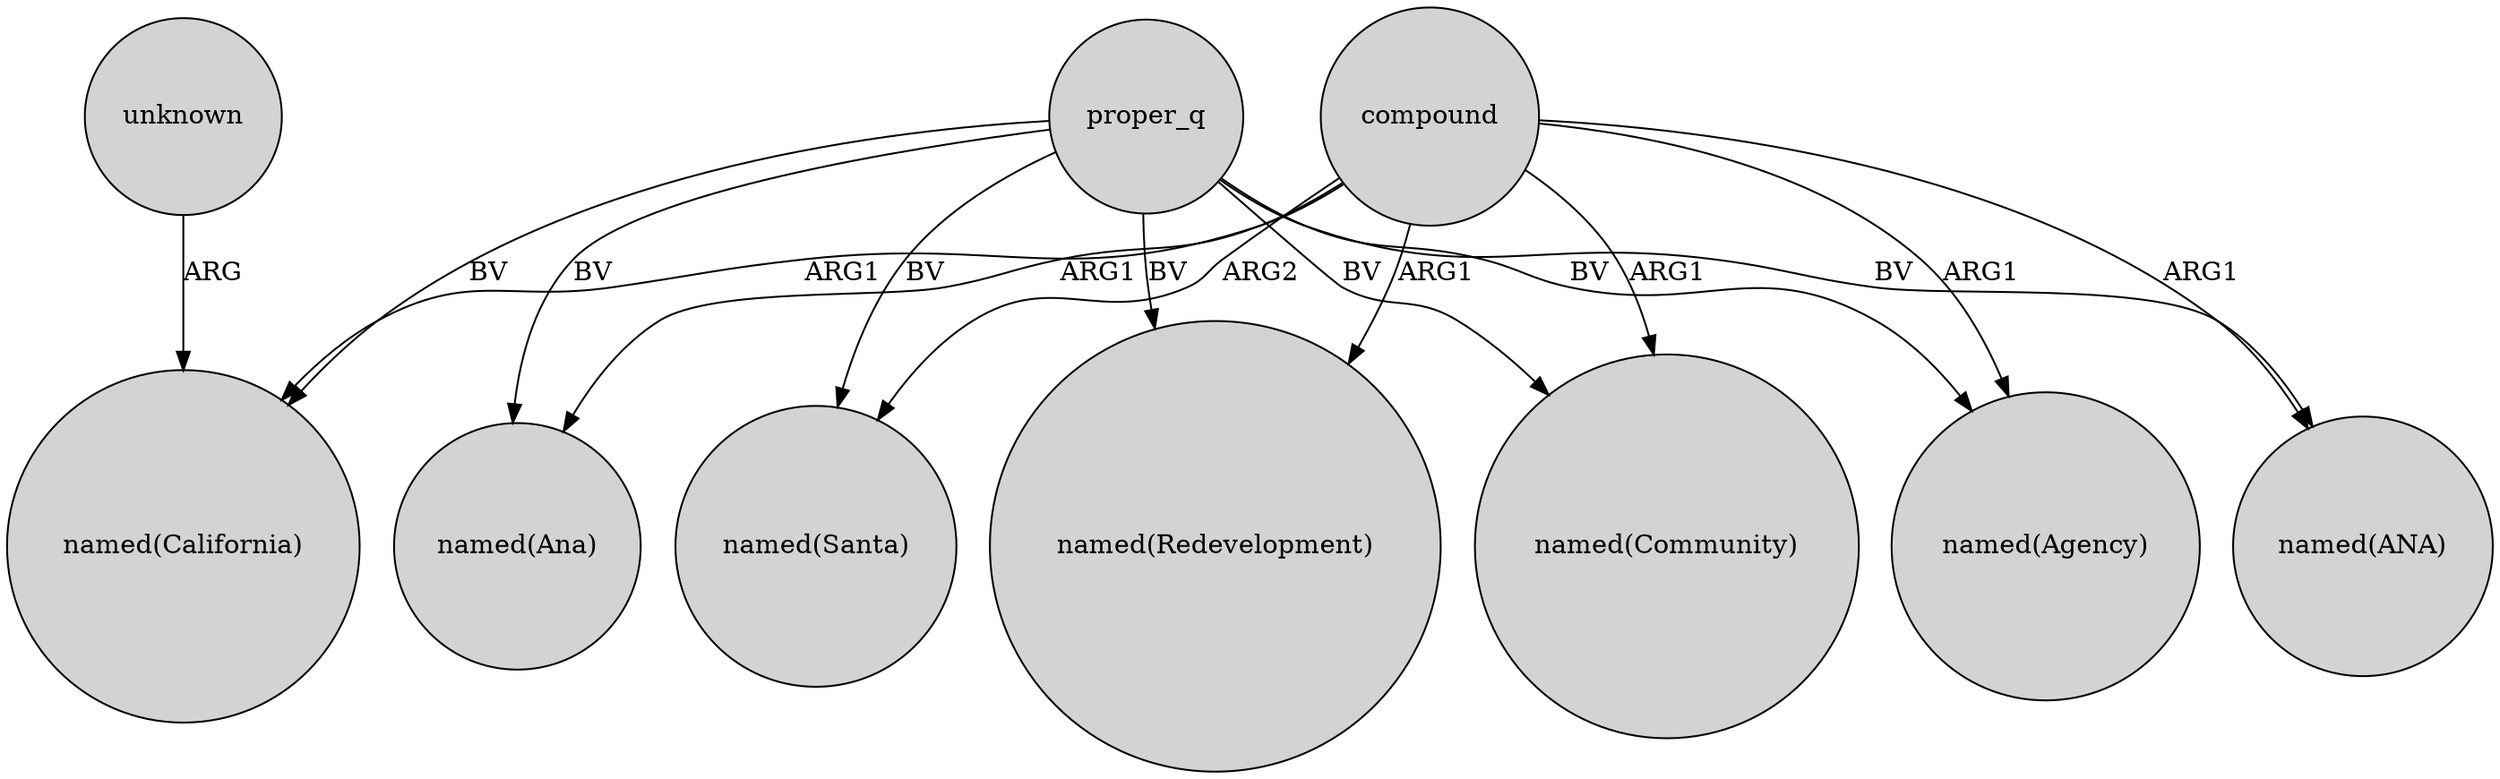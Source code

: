 digraph {
	node [shape=circle style=filled]
	compound -> "named(Santa)" [label=ARG2]
	proper_q -> "named(California)" [label=BV]
	compound -> "named(California)" [label=ARG1]
	compound -> "named(Ana)" [label=ARG1]
	compound -> "named(Community)" [label=ARG1]
	proper_q -> "named(ANA)" [label=BV]
	proper_q -> "named(Community)" [label=BV]
	proper_q -> "named(Agency)" [label=BV]
	proper_q -> "named(Santa)" [label=BV]
	compound -> "named(Redevelopment)" [label=ARG1]
	compound -> "named(Agency)" [label=ARG1]
	compound -> "named(ANA)" [label=ARG1]
	unknown -> "named(California)" [label=ARG]
	proper_q -> "named(Ana)" [label=BV]
	proper_q -> "named(Redevelopment)" [label=BV]
}
